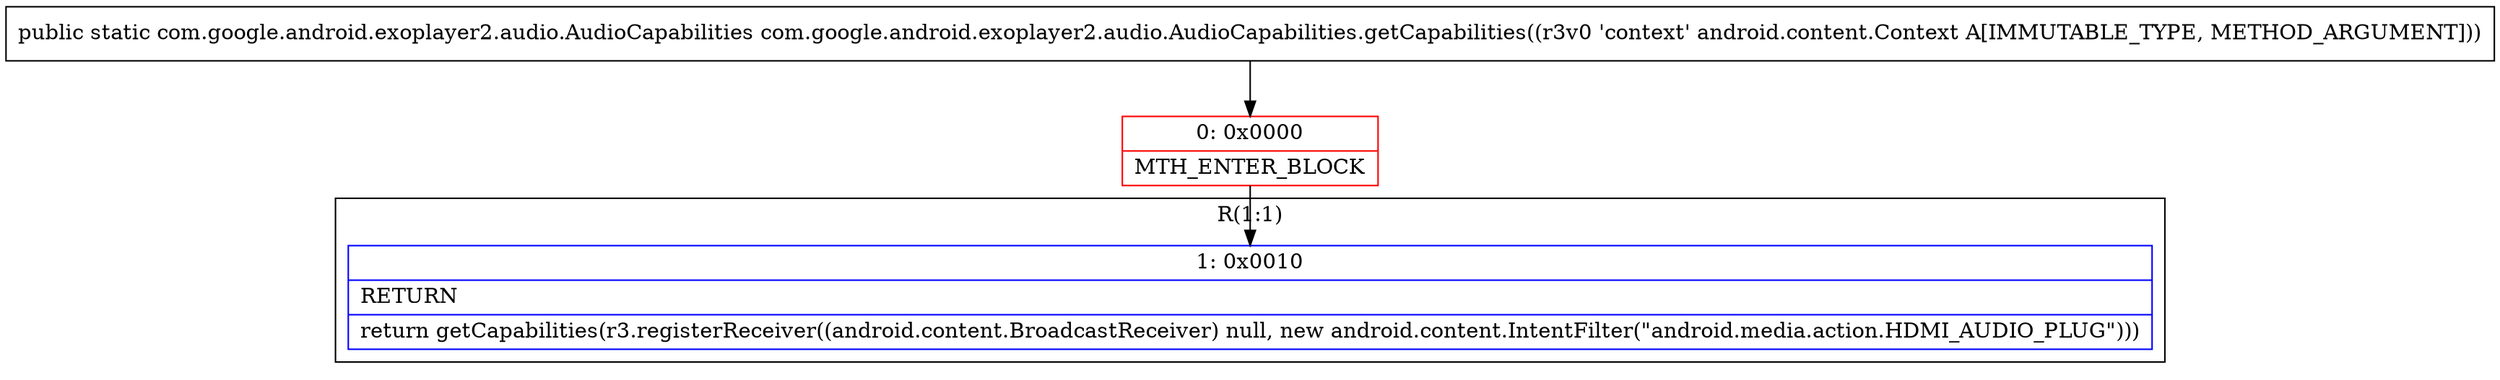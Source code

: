 digraph "CFG forcom.google.android.exoplayer2.audio.AudioCapabilities.getCapabilities(Landroid\/content\/Context;)Lcom\/google\/android\/exoplayer2\/audio\/AudioCapabilities;" {
subgraph cluster_Region_1395242112 {
label = "R(1:1)";
node [shape=record,color=blue];
Node_1 [shape=record,label="{1\:\ 0x0010|RETURN\l|return getCapabilities(r3.registerReceiver((android.content.BroadcastReceiver) null, new android.content.IntentFilter(\"android.media.action.HDMI_AUDIO_PLUG\")))\l}"];
}
Node_0 [shape=record,color=red,label="{0\:\ 0x0000|MTH_ENTER_BLOCK\l}"];
MethodNode[shape=record,label="{public static com.google.android.exoplayer2.audio.AudioCapabilities com.google.android.exoplayer2.audio.AudioCapabilities.getCapabilities((r3v0 'context' android.content.Context A[IMMUTABLE_TYPE, METHOD_ARGUMENT])) }"];
MethodNode -> Node_0;
Node_0 -> Node_1;
}

